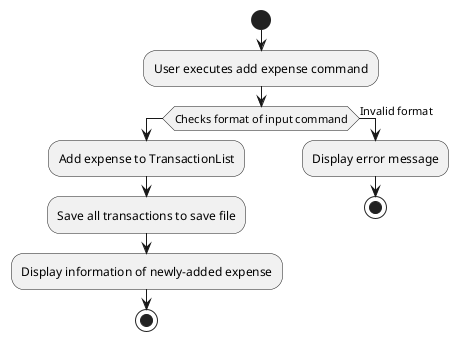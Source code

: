 @startuml
start
:User executes add expense command;
if (Checks format of input command) then
    :Add expense to TransactionList;
    :Save all transactions to save file;
    :Display information of newly-added expense;
    stop
else (Invalid format)
    :Display error message;
stop
@enduml